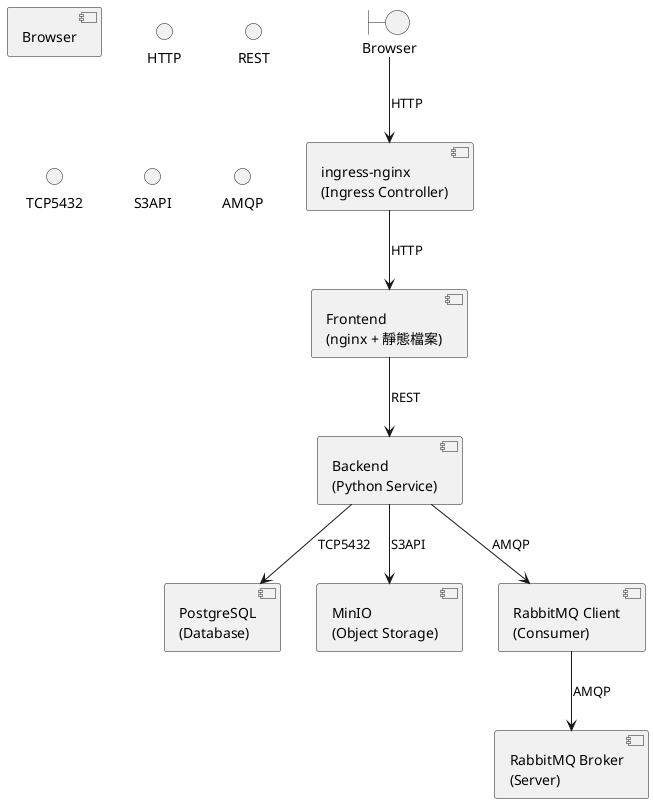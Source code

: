 @startuml
!pragma componentDiagram

' 定義組件
component Browser as UI
component "ingress-nginx\n(Ingress Controller)" as Ingress
component "Frontend\n(nginx + 靜態檔案)" as FE
component "Backend\n(Python Service)" as BE
component "PostgreSQL\n(Database)" as DB
component "MinIO\n(Object Storage)" as S3
component "RabbitMQ Client\n(Consumer)" as RMQClient
component "RabbitMQ Broker\n(Server)" as RMQServer

' 外部系統
boundary Browser

' 接口定義
interface HTTP
interface REST
interface TCP5432
interface S3API
interface AMQP

' 連線關係
Browser -down-> Ingress : HTTP
Ingress --> FE       : HTTP
FE --> BE            : REST
BE --> DB            : TCP5432
BE --> S3            : S3API
BE --> RMQClient     : AMQP
RMQClient --> RMQServer : AMQP

@enduml
